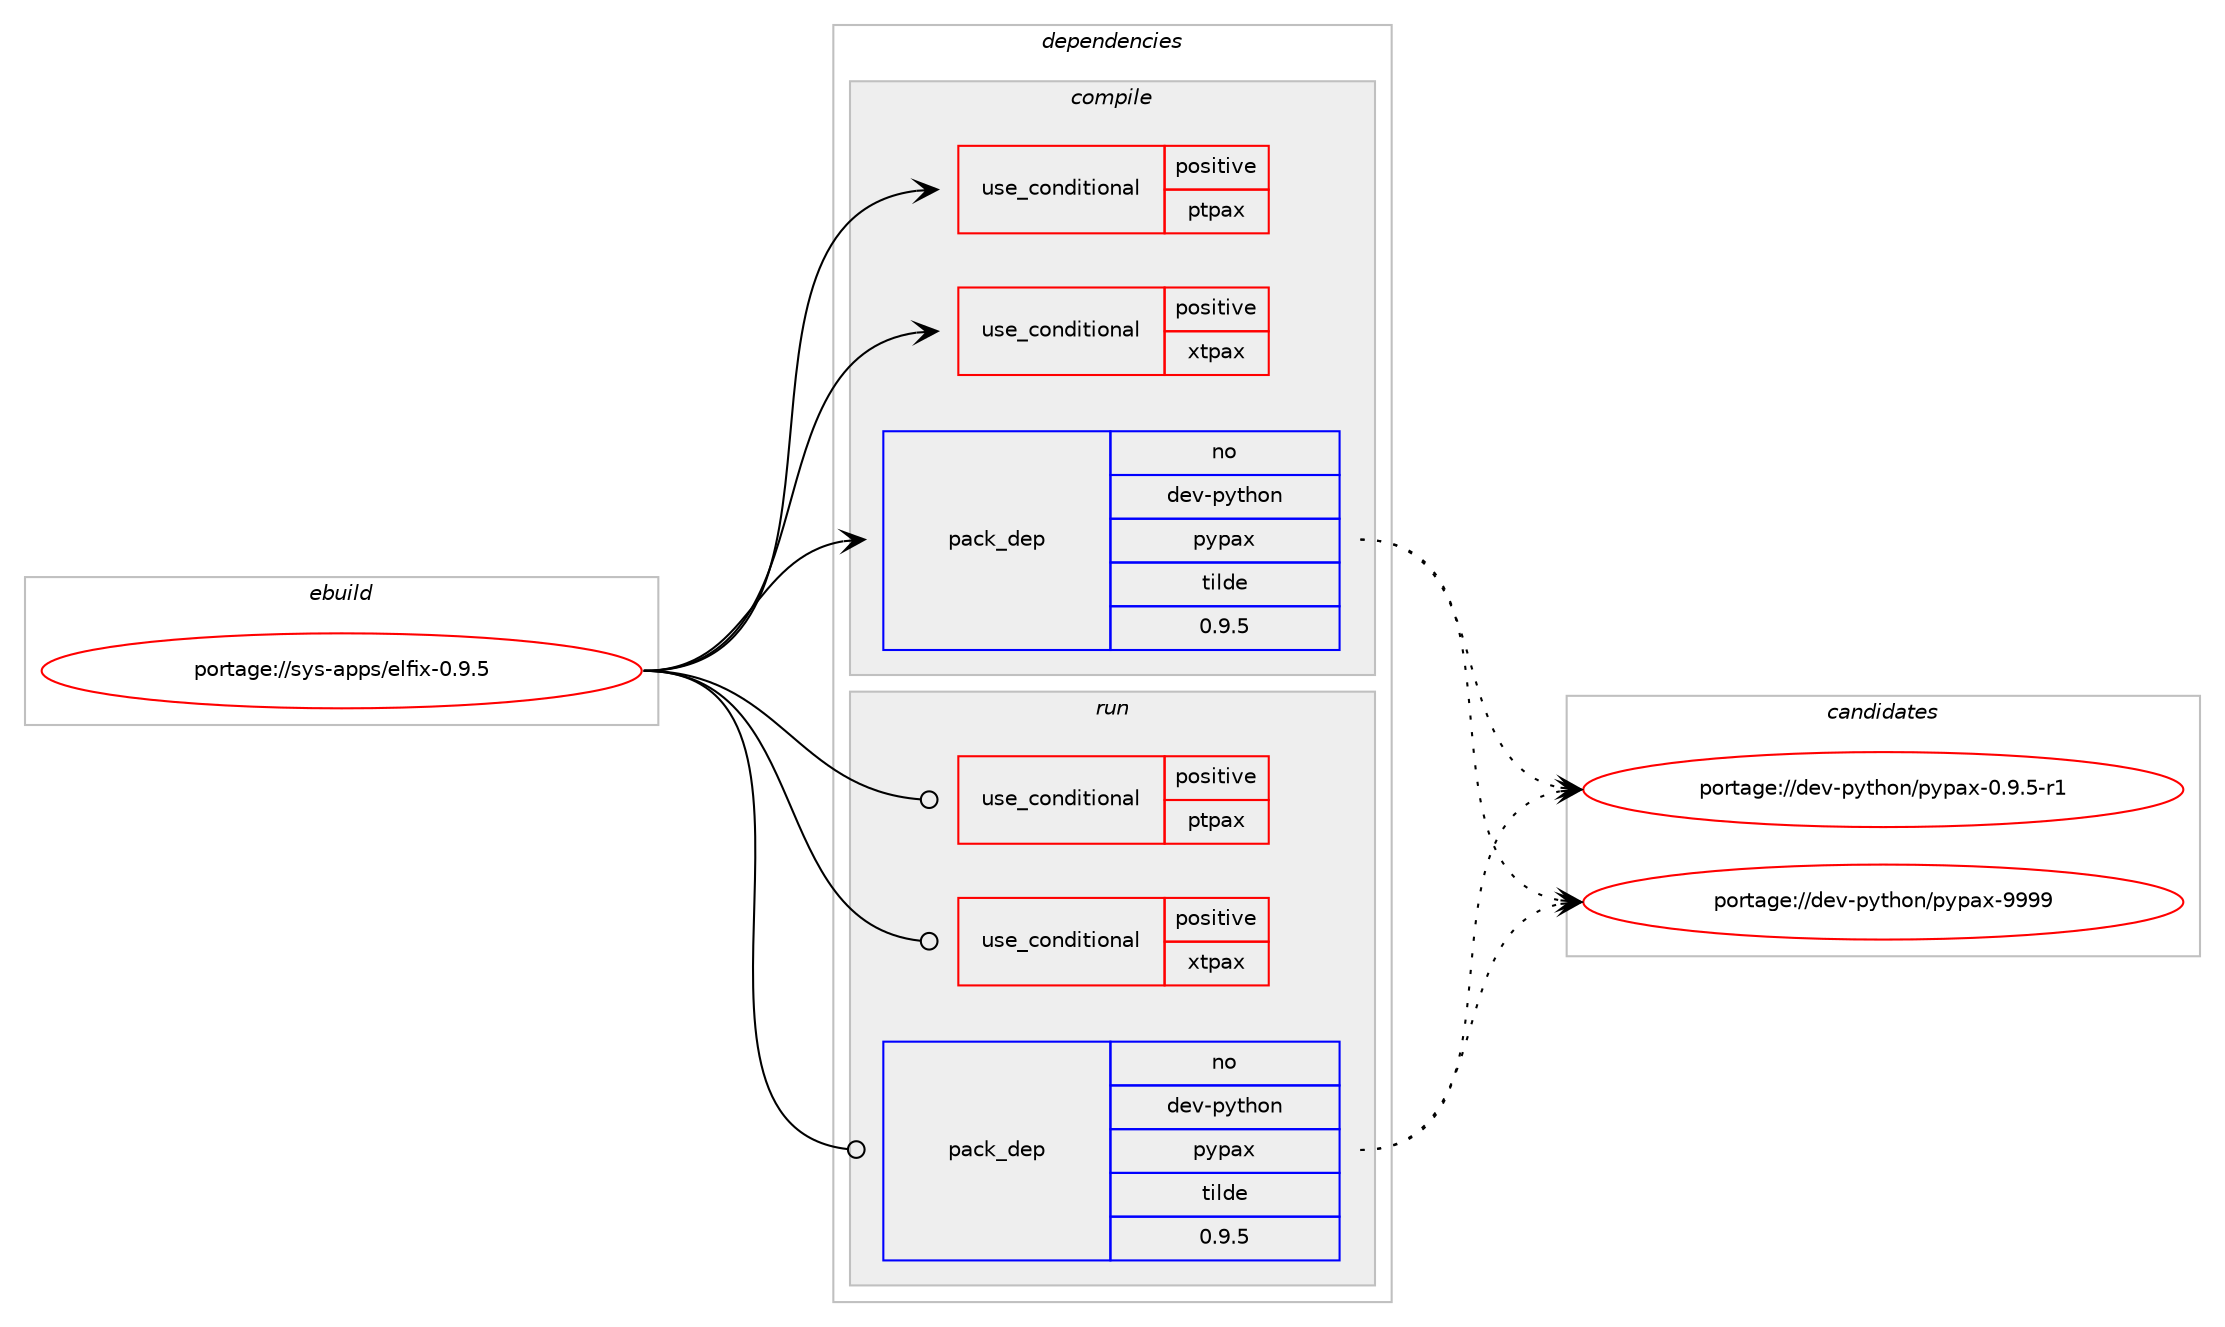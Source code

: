 digraph prolog {

# *************
# Graph options
# *************

newrank=true;
concentrate=true;
compound=true;
graph [rankdir=LR,fontname=Helvetica,fontsize=10,ranksep=1.5];#, ranksep=2.5, nodesep=0.2];
edge  [arrowhead=vee];
node  [fontname=Helvetica,fontsize=10];

# **********
# The ebuild
# **********

subgraph cluster_leftcol {
color=gray;
rank=same;
label=<<i>ebuild</i>>;
id [label="portage://sys-apps/elfix-0.9.5", color=red, width=4, href="../sys-apps/elfix-0.9.5.svg"];
}

# ****************
# The dependencies
# ****************

subgraph cluster_midcol {
color=gray;
label=<<i>dependencies</i>>;
subgraph cluster_compile {
fillcolor="#eeeeee";
style=filled;
label=<<i>compile</i>>;
subgraph cond90 {
dependency182 [label=<<TABLE BORDER="0" CELLBORDER="1" CELLSPACING="0" CELLPADDING="4"><TR><TD ROWSPAN="3" CELLPADDING="10">use_conditional</TD></TR><TR><TD>positive</TD></TR><TR><TD>ptpax</TD></TR></TABLE>>, shape=none, color=red];
# *** BEGIN UNKNOWN DEPENDENCY TYPE (TODO) ***
# dependency182 -> package_dependency(portage://sys-apps/elfix-0.9.5,install,no,dev-libs,elfutils,none,[,,],[],[])
# *** END UNKNOWN DEPENDENCY TYPE (TODO) ***

}
id:e -> dependency182:w [weight=20,style="solid",arrowhead="vee"];
subgraph cond91 {
dependency183 [label=<<TABLE BORDER="0" CELLBORDER="1" CELLSPACING="0" CELLPADDING="4"><TR><TD ROWSPAN="3" CELLPADDING="10">use_conditional</TD></TR><TR><TD>positive</TD></TR><TR><TD>xtpax</TD></TR></TABLE>>, shape=none, color=red];
# *** BEGIN UNKNOWN DEPENDENCY TYPE (TODO) ***
# dependency183 -> package_dependency(portage://sys-apps/elfix-0.9.5,install,no,sys-apps,attr,none,[,,],[],[])
# *** END UNKNOWN DEPENDENCY TYPE (TODO) ***

}
id:e -> dependency183:w [weight=20,style="solid",arrowhead="vee"];
subgraph pack87 {
dependency184 [label=<<TABLE BORDER="0" CELLBORDER="1" CELLSPACING="0" CELLPADDING="4" WIDTH="220"><TR><TD ROWSPAN="6" CELLPADDING="30">pack_dep</TD></TR><TR><TD WIDTH="110">no</TD></TR><TR><TD>dev-python</TD></TR><TR><TD>pypax</TD></TR><TR><TD>tilde</TD></TR><TR><TD>0.9.5</TD></TR></TABLE>>, shape=none, color=blue];
}
id:e -> dependency184:w [weight=20,style="solid",arrowhead="vee"];
}
subgraph cluster_compileandrun {
fillcolor="#eeeeee";
style=filled;
label=<<i>compile and run</i>>;
}
subgraph cluster_run {
fillcolor="#eeeeee";
style=filled;
label=<<i>run</i>>;
subgraph cond92 {
dependency185 [label=<<TABLE BORDER="0" CELLBORDER="1" CELLSPACING="0" CELLPADDING="4"><TR><TD ROWSPAN="3" CELLPADDING="10">use_conditional</TD></TR><TR><TD>positive</TD></TR><TR><TD>ptpax</TD></TR></TABLE>>, shape=none, color=red];
# *** BEGIN UNKNOWN DEPENDENCY TYPE (TODO) ***
# dependency185 -> package_dependency(portage://sys-apps/elfix-0.9.5,run,no,dev-libs,elfutils,none,[,,],[],[])
# *** END UNKNOWN DEPENDENCY TYPE (TODO) ***

}
id:e -> dependency185:w [weight=20,style="solid",arrowhead="odot"];
subgraph cond93 {
dependency186 [label=<<TABLE BORDER="0" CELLBORDER="1" CELLSPACING="0" CELLPADDING="4"><TR><TD ROWSPAN="3" CELLPADDING="10">use_conditional</TD></TR><TR><TD>positive</TD></TR><TR><TD>xtpax</TD></TR></TABLE>>, shape=none, color=red];
# *** BEGIN UNKNOWN DEPENDENCY TYPE (TODO) ***
# dependency186 -> package_dependency(portage://sys-apps/elfix-0.9.5,run,no,sys-apps,attr,none,[,,],[],[])
# *** END UNKNOWN DEPENDENCY TYPE (TODO) ***

}
id:e -> dependency186:w [weight=20,style="solid",arrowhead="odot"];
subgraph pack88 {
dependency187 [label=<<TABLE BORDER="0" CELLBORDER="1" CELLSPACING="0" CELLPADDING="4" WIDTH="220"><TR><TD ROWSPAN="6" CELLPADDING="30">pack_dep</TD></TR><TR><TD WIDTH="110">no</TD></TR><TR><TD>dev-python</TD></TR><TR><TD>pypax</TD></TR><TR><TD>tilde</TD></TR><TR><TD>0.9.5</TD></TR></TABLE>>, shape=none, color=blue];
}
id:e -> dependency187:w [weight=20,style="solid",arrowhead="odot"];
}
}

# **************
# The candidates
# **************

subgraph cluster_choices {
rank=same;
color=gray;
label=<<i>candidates</i>>;

subgraph choice87 {
color=black;
nodesep=1;
choice1001011184511212111610411111047112121112971204548465746534511449 [label="portage://dev-python/pypax-0.9.5-r1", color=red, width=4,href="../dev-python/pypax-0.9.5-r1.svg"];
choice1001011184511212111610411111047112121112971204557575757 [label="portage://dev-python/pypax-9999", color=red, width=4,href="../dev-python/pypax-9999.svg"];
dependency184:e -> choice1001011184511212111610411111047112121112971204548465746534511449:w [style=dotted,weight="100"];
dependency184:e -> choice1001011184511212111610411111047112121112971204557575757:w [style=dotted,weight="100"];
}
subgraph choice88 {
color=black;
nodesep=1;
choice1001011184511212111610411111047112121112971204548465746534511449 [label="portage://dev-python/pypax-0.9.5-r1", color=red, width=4,href="../dev-python/pypax-0.9.5-r1.svg"];
choice1001011184511212111610411111047112121112971204557575757 [label="portage://dev-python/pypax-9999", color=red, width=4,href="../dev-python/pypax-9999.svg"];
dependency187:e -> choice1001011184511212111610411111047112121112971204548465746534511449:w [style=dotted,weight="100"];
dependency187:e -> choice1001011184511212111610411111047112121112971204557575757:w [style=dotted,weight="100"];
}
}

}

